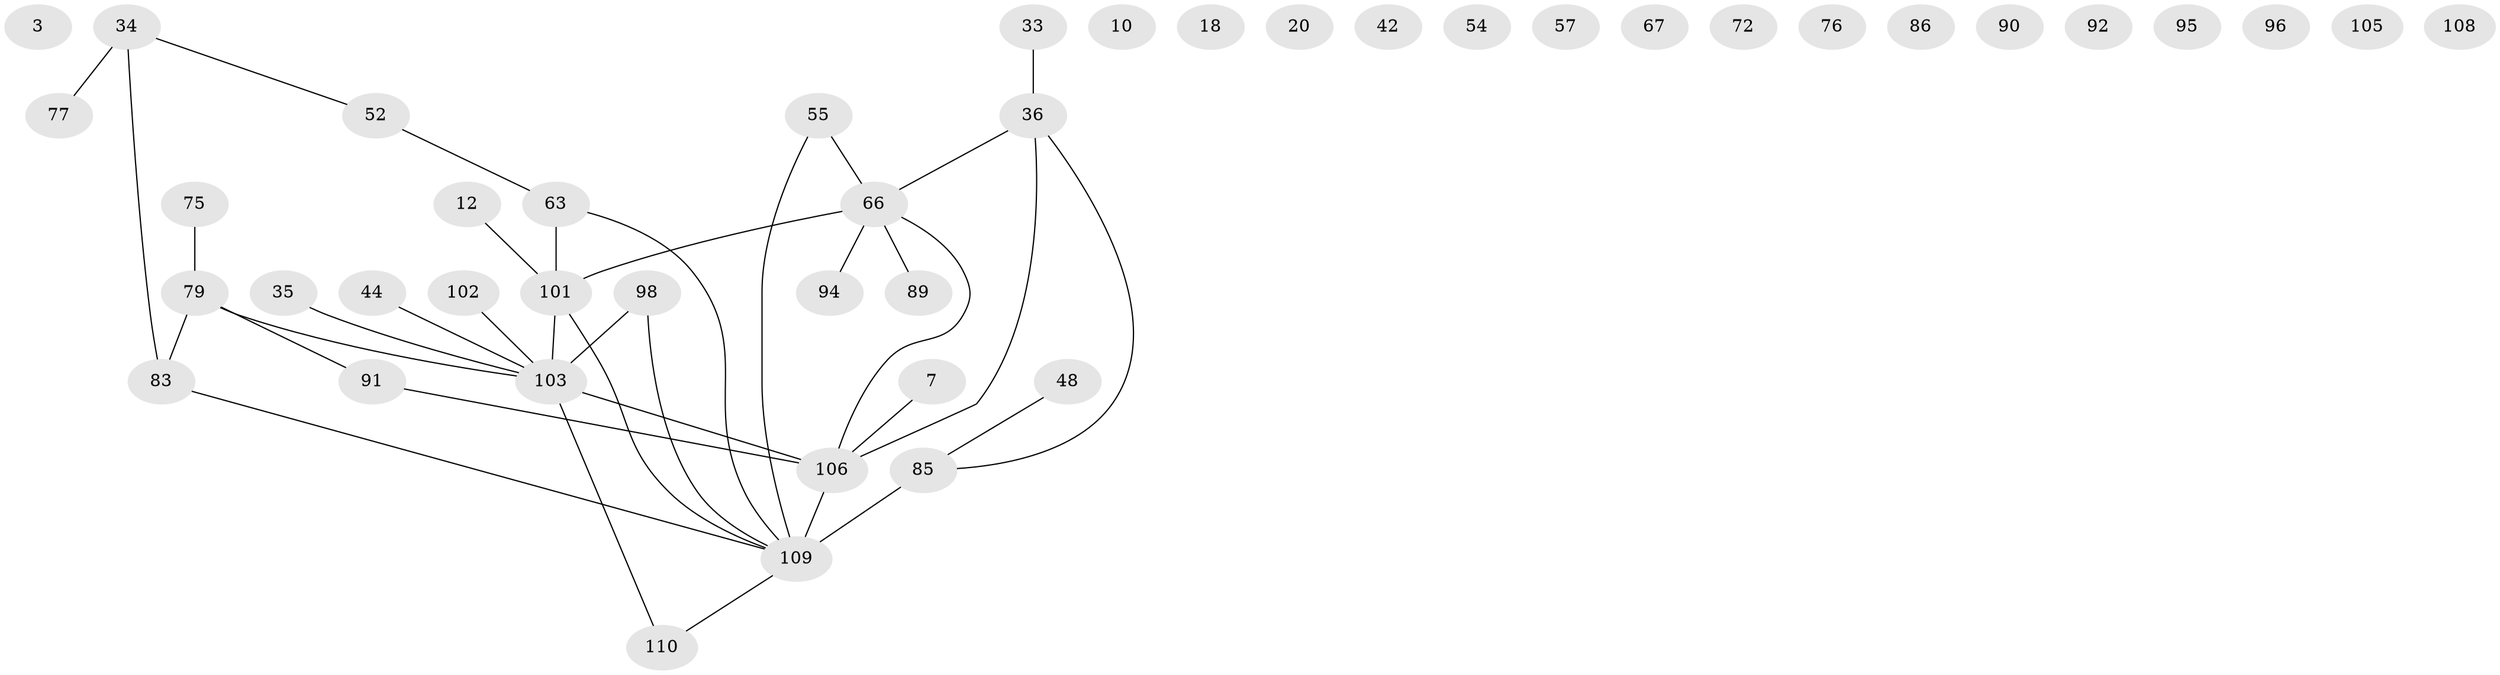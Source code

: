 // original degree distribution, {3: 0.19090909090909092, 2: 0.2, 0: 0.15454545454545454, 1: 0.24545454545454545, 5: 0.10909090909090909, 4: 0.1}
// Generated by graph-tools (version 1.1) at 2025/43/03/04/25 21:43:54]
// undirected, 44 vertices, 37 edges
graph export_dot {
graph [start="1"]
  node [color=gray90,style=filled];
  3;
  7 [super="+2"];
  10;
  12 [super="+6"];
  18;
  20;
  33;
  34 [super="+16"];
  35;
  36 [super="+17"];
  42;
  44;
  48;
  52 [super="+27"];
  54;
  55;
  57;
  63 [super="+37"];
  66 [super="+47"];
  67;
  72;
  75;
  76;
  77;
  79 [super="+40+19+59+73"];
  83 [super="+68+41"];
  85 [super="+21+70+39"];
  86;
  89;
  90;
  91 [super="+1+78"];
  92;
  94 [super="+29"];
  95;
  96;
  98;
  101 [super="+46+71"];
  102 [super="+60+58+62"];
  103 [super="+69+45+74"];
  105;
  106 [super="+100"];
  108;
  109 [super="+104+88+93+99+107+97"];
  110;
  7 -- 106;
  12 -- 101;
  33 -- 36;
  34 -- 52;
  34 -- 77;
  34 -- 83 [weight=2];
  35 -- 103;
  36 -- 106;
  36 -- 66 [weight=2];
  36 -- 85 [weight=2];
  44 -- 103;
  48 -- 85;
  52 -- 63;
  55 -- 66;
  55 -- 109;
  63 -- 101 [weight=2];
  63 -- 109;
  66 -- 89;
  66 -- 94;
  66 -- 101 [weight=2];
  66 -- 106;
  75 -- 79;
  79 -- 103 [weight=2];
  79 -- 91;
  79 -- 83;
  83 -- 109;
  85 -- 109 [weight=4];
  91 -- 106;
  98 -- 103;
  98 -- 109 [weight=3];
  101 -- 103 [weight=2];
  101 -- 109;
  102 -- 103;
  103 -- 106 [weight=2];
  103 -- 110;
  106 -- 109 [weight=4];
  109 -- 110;
}
